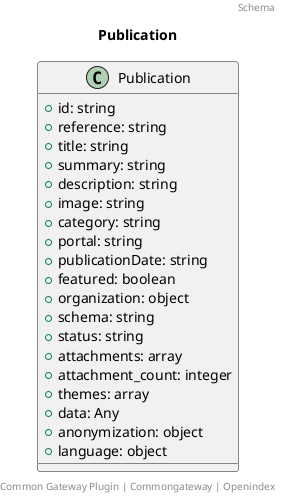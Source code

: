 @startuml
title: Publication
footer: Common Gateway Plugin | Commongateway | Openindex 
header: Schema

class Publication {
  + id: string
  + reference: string
  + title: string
  + summary: string
  + description: string
  + image: string
  + category: string
  + portal: string
  + publicationDate: string
  + featured: boolean
  + organization: object
  + schema: string
  + status: string
  + attachments: array
  + attachment_count: integer
  + themes: array
  + data: Any
  + anonymization: object
  + language: object
}
@enduml
